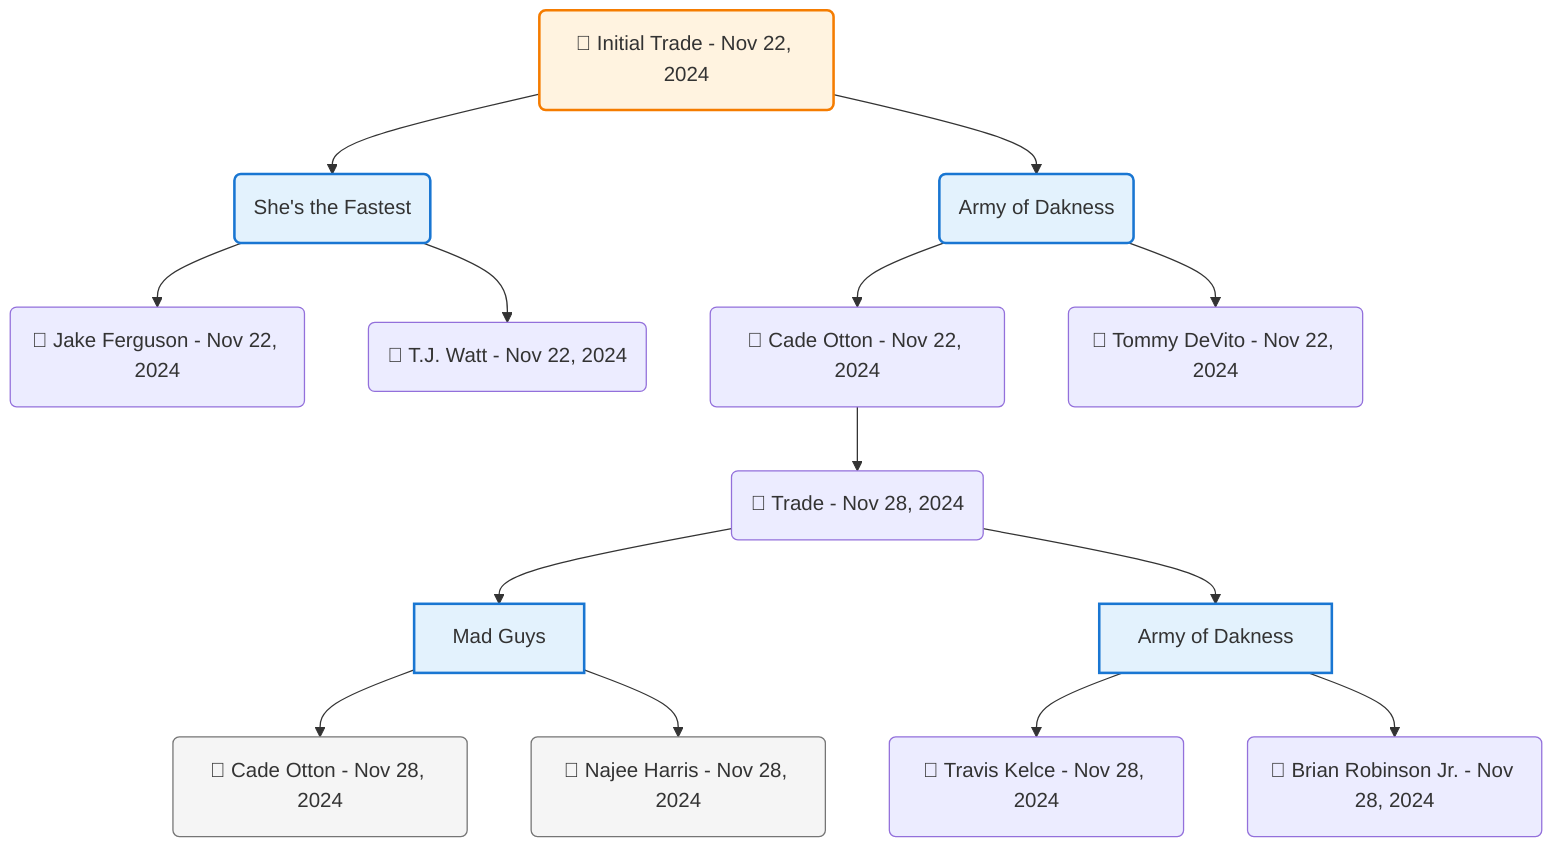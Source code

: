 flowchart TD

    TRADE_MAIN("🔄 Initial Trade - Nov 22, 2024")
    TEAM_1("She's the Fastest")
    TEAM_2("Army of Dakness")
    NODE_586497a1-618d-4b4e-bde1-24c5150caf78("🔄 Jake Ferguson - Nov 22, 2024")
    NODE_9cb7f2ea-2dbb-4c0d-8722-31b51e3a2885("🔄 Cade Otton - Nov 22, 2024")
    TRADE_a278f397-2431-4532-beee-c14792305f4f_3("🔄 Trade - Nov 28, 2024")
    TEAM_f5908944-6efd-40eb-af54-6c53004e0e2f_4["Mad Guys"]
    NODE_dbc4e501-d753-4818-9720-d2a2af1d1157("🔄 Cade Otton - Nov 28, 2024")
    NODE_53ff248d-984f-43ad-af2b-ed5afc47dd22("🔄 Najee Harris - Nov 28, 2024")
    TEAM_40f7599b-e68f-4bf4-9553-bf7e10924635_5["Army of Dakness"]
    NODE_e99f8f4c-28ff-4d95-8c5c-135cad89451f("🔄 Travis Kelce - Nov 28, 2024")
    NODE_37c356de-5dd5-4d3d-a67f-c554b1295d7a("🔄 Brian Robinson Jr. - Nov 28, 2024")
    NODE_bff925fd-413c-4e1b-bd5f-9d54cb007e7c("🔄 Tommy DeVito - Nov 22, 2024")
    NODE_282e4726-e801-47e6-9874-df90f99fe84c("🔄 T.J. Watt - Nov 22, 2024")

    TRADE_MAIN --> TEAM_1
    TRADE_MAIN --> TEAM_2
    TEAM_1 --> NODE_586497a1-618d-4b4e-bde1-24c5150caf78
    TEAM_2 --> NODE_9cb7f2ea-2dbb-4c0d-8722-31b51e3a2885
    NODE_9cb7f2ea-2dbb-4c0d-8722-31b51e3a2885 --> TRADE_a278f397-2431-4532-beee-c14792305f4f_3
    TRADE_a278f397-2431-4532-beee-c14792305f4f_3 --> TEAM_f5908944-6efd-40eb-af54-6c53004e0e2f_4
    TEAM_f5908944-6efd-40eb-af54-6c53004e0e2f_4 --> NODE_dbc4e501-d753-4818-9720-d2a2af1d1157
    TEAM_f5908944-6efd-40eb-af54-6c53004e0e2f_4 --> NODE_53ff248d-984f-43ad-af2b-ed5afc47dd22
    TRADE_a278f397-2431-4532-beee-c14792305f4f_3 --> TEAM_40f7599b-e68f-4bf4-9553-bf7e10924635_5
    TEAM_40f7599b-e68f-4bf4-9553-bf7e10924635_5 --> NODE_e99f8f4c-28ff-4d95-8c5c-135cad89451f
    TEAM_40f7599b-e68f-4bf4-9553-bf7e10924635_5 --> NODE_37c356de-5dd5-4d3d-a67f-c554b1295d7a
    TEAM_2 --> NODE_bff925fd-413c-4e1b-bd5f-9d54cb007e7c
    TEAM_1 --> NODE_282e4726-e801-47e6-9874-df90f99fe84c

    %% Node styling
    classDef teamNode fill:#e3f2fd,stroke:#1976d2,stroke-width:2px
    classDef tradeNode fill:#fff3e0,stroke:#f57c00,stroke-width:2px
    classDef playerNode fill:#f3e5f5,stroke:#7b1fa2,stroke-width:1px
    classDef nonRootPlayerNode fill:#f5f5f5,stroke:#757575,stroke-width:1px
    classDef endNode fill:#ffebee,stroke:#c62828,stroke-width:2px
    classDef waiverNode fill:#e8f5e8,stroke:#388e3c,stroke-width:2px
    classDef championshipNode fill:#fff9c4,stroke:#f57f17,stroke-width:3px

    class TEAM_1,TEAM_2,TEAM_f5908944-6efd-40eb-af54-6c53004e0e2f_4,TEAM_40f7599b-e68f-4bf4-9553-bf7e10924635_5 teamNode
    class NODE_dbc4e501-d753-4818-9720-d2a2af1d1157,NODE_53ff248d-984f-43ad-af2b-ed5afc47dd22 nonRootPlayerNode
    class TRADE_MAIN tradeNode